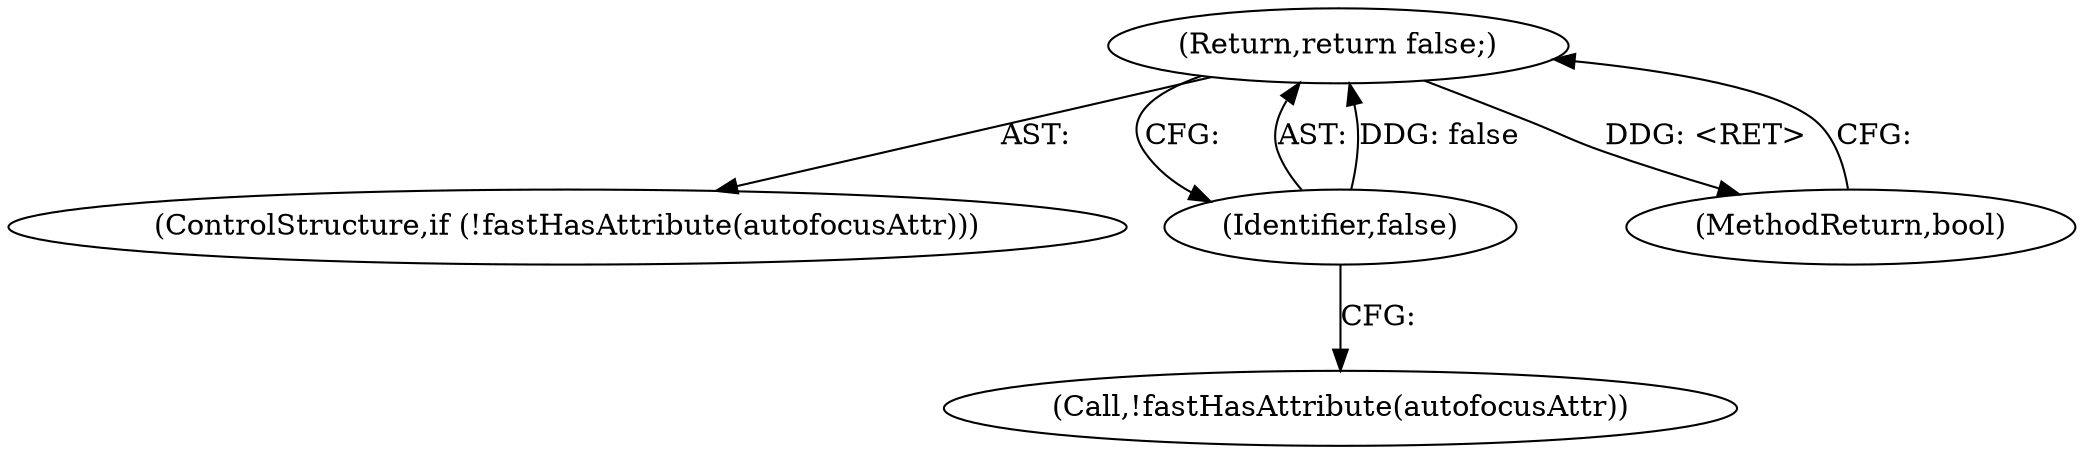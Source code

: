 digraph "1_Chrome_25f9415f43d607d3d01f542f067e3cc471983e6b@del" {
"1000106" [label="(Return,return false;)"];
"1000107" [label="(Identifier,false)"];
"1000102" [label="(ControlStructure,if (!fastHasAttribute(autofocusAttr)))"];
"1000136" [label="(MethodReturn,bool)"];
"1000107" [label="(Identifier,false)"];
"1000106" [label="(Return,return false;)"];
"1000103" [label="(Call,!fastHasAttribute(autofocusAttr))"];
"1000106" -> "1000102"  [label="AST: "];
"1000106" -> "1000107"  [label="CFG: "];
"1000107" -> "1000106"  [label="AST: "];
"1000136" -> "1000106"  [label="CFG: "];
"1000106" -> "1000136"  [label="DDG: <RET>"];
"1000107" -> "1000106"  [label="DDG: false"];
"1000107" -> "1000103"  [label="CFG: "];
}
